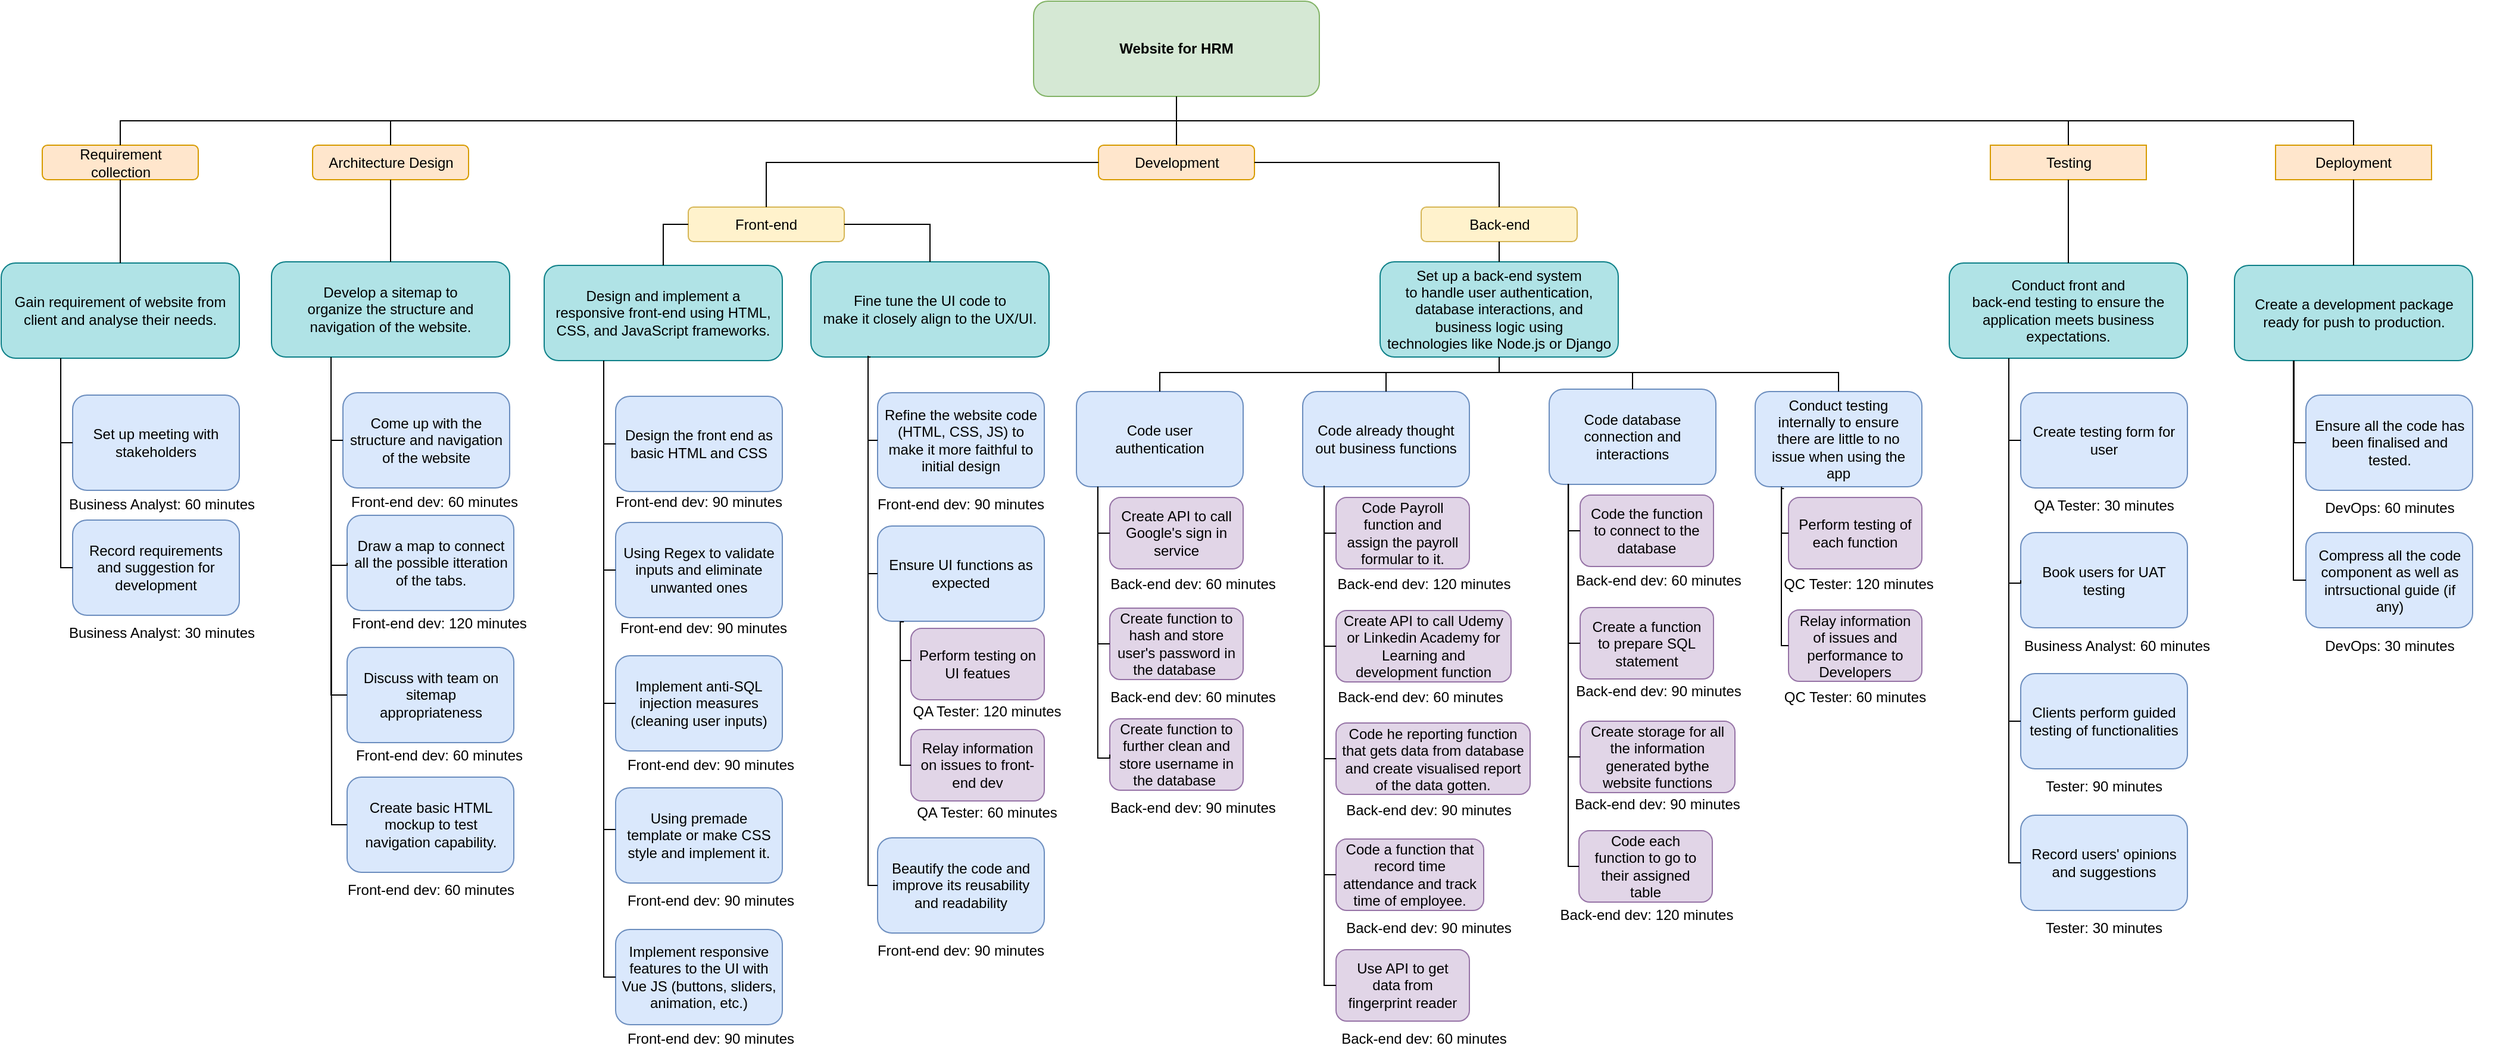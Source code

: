 <mxfile version="23.1.5" type="device">
  <diagram name="Page-1" id="knRfgs-JKLc_IuuAq2xP">
    <mxGraphModel dx="2534" dy="1058" grid="0" gridSize="10" guides="1" tooltips="1" connect="1" arrows="1" fold="1" page="0" pageScale="1" pageWidth="850" pageHeight="1100" math="0" shadow="0">
      <root>
        <mxCell id="0" />
        <mxCell id="1" parent="0" />
        <mxCell id="RmJ5_ofuvu7ZLegVzyln-29" value="&lt;font&gt;Website for HRM&lt;/font&gt;" style="rounded=1;whiteSpace=wrap;html=1;fontStyle=1;strokeColor=#82b366;fillColor=#d5e8d4;spacingLeft=4;spacingRight=4;" parent="1" vertex="1">
          <mxGeometry x="-539" y="-123" width="240" height="80" as="geometry" />
        </mxCell>
        <mxCell id="RmJ5_ofuvu7ZLegVzyln-30" value="Develop a sitemap to&lt;br&gt;organize the structure and navigation of the website." style="rounded=1;whiteSpace=wrap;html=1;fillColor=#b0e3e6;strokeColor=#0e8088;spacingLeft=4;spacingRight=4;" parent="1" vertex="1">
          <mxGeometry x="-1179" y="96" width="200" height="80" as="geometry" />
        </mxCell>
        <mxCell id="RmJ5_ofuvu7ZLegVzyln-31" value="Design and implement a&lt;br&gt;responsive front-end using HTML, CSS, and JavaScript frameworks." style="rounded=1;whiteSpace=wrap;html=1;fillColor=#b0e3e6;strokeColor=#0e8088;spacingLeft=4;spacingRight=4;" parent="1" vertex="1">
          <mxGeometry x="-950" y="99" width="200" height="80" as="geometry" />
        </mxCell>
        <mxCell id="RmJ5_ofuvu7ZLegVzyln-32" value="Fine tune the UI code to&lt;br&gt;make it closely align to the UX/UI." style="rounded=1;whiteSpace=wrap;html=1;fillColor=#b0e3e6;strokeColor=#0e8088;spacingLeft=4;spacingRight=4;" parent="1" vertex="1">
          <mxGeometry x="-726" y="96" width="200" height="80" as="geometry" />
        </mxCell>
        <mxCell id="RmJ5_ofuvu7ZLegVzyln-33" value="Set up a back-end system&lt;br&gt;to handle user authentication, database interactions, and business logic using&lt;br&gt;technologies like Node.js or Django" style="rounded=1;whiteSpace=wrap;html=1;fillColor=#b0e3e6;strokeColor=#0e8088;spacingLeft=4;spacingRight=4;" parent="1" vertex="1">
          <mxGeometry x="-248" y="96" width="200" height="80" as="geometry" />
        </mxCell>
        <mxCell id="RmJ5_ofuvu7ZLegVzyln-34" value="Conduct front and&lt;br&gt;back-end testing to ensure the application meets business expectations." style="rounded=1;whiteSpace=wrap;html=1;fillColor=#b0e3e6;strokeColor=#0e8088;spacingLeft=4;spacingRight=4;" parent="1" vertex="1">
          <mxGeometry x="230" y="97" width="200" height="80" as="geometry" />
        </mxCell>
        <mxCell id="lgKfQedNcazHxWXgPRO3-11" value="Code user authentication" style="rounded=1;whiteSpace=wrap;html=1;fillColor=#dae8fc;strokeColor=#6c8ebf;spacingLeft=4;spacingRight=4;" parent="1" vertex="1">
          <mxGeometry x="-503" y="205" width="140" height="80" as="geometry" />
        </mxCell>
        <mxCell id="lgKfQedNcazHxWXgPRO3-14" value="Code database connection and interactions" style="rounded=1;whiteSpace=wrap;html=1;fillColor=#dae8fc;strokeColor=#6c8ebf;spacingLeft=4;spacingRight=4;" parent="1" vertex="1">
          <mxGeometry x="-106" y="203" width="140" height="80" as="geometry" />
        </mxCell>
        <mxCell id="lgKfQedNcazHxWXgPRO3-15" value="Code already thought out business functions" style="rounded=1;whiteSpace=wrap;html=1;fillColor=#dae8fc;strokeColor=#6c8ebf;spacingLeft=4;spacingRight=4;" parent="1" vertex="1">
          <mxGeometry x="-313" y="205" width="140" height="80" as="geometry" />
        </mxCell>
        <mxCell id="lgKfQedNcazHxWXgPRO3-16" value="Create testing form for user" style="rounded=1;whiteSpace=wrap;html=1;fillColor=#dae8fc;strokeColor=#6c8ebf;spacingLeft=4;spacingRight=4;" parent="1" vertex="1">
          <mxGeometry x="290" y="206" width="140" height="80" as="geometry" />
        </mxCell>
        <mxCell id="lgKfQedNcazHxWXgPRO3-17" value="Clients perform guided testing of functionalities" style="rounded=1;whiteSpace=wrap;html=1;fillColor=#dae8fc;strokeColor=#6c8ebf;spacingLeft=4;spacingRight=4;" parent="1" vertex="1">
          <mxGeometry x="290" y="442" width="140" height="80" as="geometry" />
        </mxCell>
        <mxCell id="lgKfQedNcazHxWXgPRO3-18" value="Record users&#39; opinions and suggestions" style="rounded=1;whiteSpace=wrap;html=1;fillColor=#dae8fc;strokeColor=#6c8ebf;spacingLeft=4;spacingRight=4;" parent="1" vertex="1">
          <mxGeometry x="290" y="561" width="140" height="80" as="geometry" />
        </mxCell>
        <mxCell id="lgKfQedNcazHxWXgPRO3-19" value="Come up with the structure and navigation of the website" style="rounded=1;whiteSpace=wrap;html=1;fillColor=#dae8fc;strokeColor=#6c8ebf;spacingLeft=4;spacingRight=4;" parent="1" vertex="1">
          <mxGeometry x="-1119" y="206" width="140" height="80" as="geometry" />
        </mxCell>
        <mxCell id="lgKfQedNcazHxWXgPRO3-20" value="Discuss with team on sitemap appropriateness" style="rounded=1;whiteSpace=wrap;html=1;fillColor=#dae8fc;strokeColor=#6c8ebf;spacingLeft=4;spacingRight=4;" parent="1" vertex="1">
          <mxGeometry x="-1115.5" y="420" width="140" height="80" as="geometry" />
        </mxCell>
        <mxCell id="lgKfQedNcazHxWXgPRO3-21" value="Design the front end as basic HTML and CSS" style="rounded=1;whiteSpace=wrap;html=1;fillColor=#dae8fc;strokeColor=#6c8ebf;spacingLeft=4;spacingRight=4;" parent="1" vertex="1">
          <mxGeometry x="-890" y="209" width="140" height="80" as="geometry" />
        </mxCell>
        <mxCell id="l6ROS6ByO7TGBetNq-qQ-3" value="Book users for UAT testing" style="rounded=1;whiteSpace=wrap;html=1;fillColor=#dae8fc;strokeColor=#6c8ebf;spacingLeft=4;spacingRight=4;" parent="1" vertex="1">
          <mxGeometry x="290" y="323.5" width="140" height="80" as="geometry" />
        </mxCell>
        <mxCell id="l6ROS6ByO7TGBetNq-qQ-12" value="Create function to further clean and store username in the database&amp;nbsp;" style="rounded=1;whiteSpace=wrap;html=1;fillColor=#e1d5e7;strokeColor=#9673a6;spacingLeft=4;spacingRight=4;" parent="1" vertex="1">
          <mxGeometry x="-475" y="480" width="112" height="60" as="geometry" />
        </mxCell>
        <mxCell id="l6ROS6ByO7TGBetNq-qQ-13" value="Create function to hash and store user&#39;s password in the database&amp;nbsp;" style="rounded=1;whiteSpace=wrap;html=1;fillColor=#e1d5e7;strokeColor=#9673a6;spacingLeft=4;spacingRight=4;" parent="1" vertex="1">
          <mxGeometry x="-475" y="387" width="112" height="60" as="geometry" />
        </mxCell>
        <mxCell id="l6ROS6ByO7TGBetNq-qQ-14" value="Create API to call Google&#39;s sign in service" style="rounded=1;whiteSpace=wrap;html=1;fillColor=#e1d5e7;strokeColor=#9673a6;spacingLeft=4;spacingRight=4;" parent="1" vertex="1">
          <mxGeometry x="-475" y="294" width="112" height="60" as="geometry" />
        </mxCell>
        <mxCell id="PNQ7-ciJgRTy_yvc23Pg-3" value="Draw a map to connect all the possible itteration of the tabs." style="rounded=1;whiteSpace=wrap;html=1;fillColor=#dae8fc;strokeColor=#6c8ebf;spacingLeft=4;spacingRight=4;" parent="1" vertex="1">
          <mxGeometry x="-1115.5" y="309" width="140" height="80" as="geometry" />
        </mxCell>
        <mxCell id="PNQ7-ciJgRTy_yvc23Pg-6" value="Create basic HTML mockup to test navigation capability." style="rounded=1;whiteSpace=wrap;html=1;fillColor=#dae8fc;strokeColor=#6c8ebf;spacingLeft=4;spacingRight=4;" parent="1" vertex="1">
          <mxGeometry x="-1115.5" y="529" width="140" height="80" as="geometry" />
        </mxCell>
        <mxCell id="PNQ7-ciJgRTy_yvc23Pg-7" value="Using Regex to validate inputs and eliminate unwanted ones" style="rounded=1;whiteSpace=wrap;html=1;fillColor=#dae8fc;strokeColor=#6c8ebf;spacingLeft=4;spacingRight=4;" parent="1" vertex="1">
          <mxGeometry x="-890" y="315" width="140" height="80" as="geometry" />
        </mxCell>
        <mxCell id="PNQ7-ciJgRTy_yvc23Pg-8" value="Implement anti-SQL injection measures (cleaning user inputs)" style="rounded=1;whiteSpace=wrap;html=1;fillColor=#dae8fc;strokeColor=#6c8ebf;spacingLeft=4;spacingRight=4;" parent="1" vertex="1">
          <mxGeometry x="-890" y="427" width="140" height="80" as="geometry" />
        </mxCell>
        <mxCell id="PNQ7-ciJgRTy_yvc23Pg-9" value="Using premade template or make CSS style and implement it." style="rounded=1;whiteSpace=wrap;html=1;fillColor=#dae8fc;strokeColor=#6c8ebf;spacingLeft=4;spacingRight=4;" parent="1" vertex="1">
          <mxGeometry x="-890" y="538" width="140" height="80" as="geometry" />
        </mxCell>
        <mxCell id="PNQ7-ciJgRTy_yvc23Pg-10" value="Implement responsive features to the UI with Vue JS (buttons, sliders, animation, etc.)" style="rounded=1;whiteSpace=wrap;html=1;fillColor=#dae8fc;strokeColor=#6c8ebf;spacingLeft=4;spacingRight=4;" parent="1" vertex="1">
          <mxGeometry x="-890" y="657" width="140" height="80" as="geometry" />
        </mxCell>
        <mxCell id="PNQ7-ciJgRTy_yvc23Pg-12" value="Ensure UI functions as expected" style="rounded=1;whiteSpace=wrap;html=1;fillColor=#dae8fc;strokeColor=#6c8ebf;spacingLeft=4;spacingRight=4;" parent="1" vertex="1">
          <mxGeometry x="-670" y="318" width="140" height="80" as="geometry" />
        </mxCell>
        <mxCell id="PNQ7-ciJgRTy_yvc23Pg-18" value="Refine the website code (HTML, CSS, JS) to make it more faithful to initial design" style="rounded=1;whiteSpace=wrap;html=1;fillColor=#dae8fc;strokeColor=#6c8ebf;spacingLeft=4;spacingRight=4;" parent="1" vertex="1">
          <mxGeometry x="-670" y="206" width="140" height="80" as="geometry" />
        </mxCell>
        <mxCell id="PNQ7-ciJgRTy_yvc23Pg-21" value="Beautify the code and improve its reusability and readability" style="rounded=1;whiteSpace=wrap;html=1;fillColor=#dae8fc;strokeColor=#6c8ebf;spacingLeft=4;spacingRight=4;" parent="1" vertex="1">
          <mxGeometry x="-670" y="580" width="140" height="80" as="geometry" />
        </mxCell>
        <mxCell id="PNQ7-ciJgRTy_yvc23Pg-24" value="Code Payroll function and assign the payroll formular to it." style="rounded=1;whiteSpace=wrap;html=1;fillColor=#e1d5e7;strokeColor=#9673a6;spacingLeft=4;spacingRight=4;" parent="1" vertex="1">
          <mxGeometry x="-285" y="294" width="112" height="60" as="geometry" />
        </mxCell>
        <mxCell id="PNQ7-ciJgRTy_yvc23Pg-25" value="Create API to call Udemy or Linkedin Academy for Learning and development function" style="rounded=1;whiteSpace=wrap;html=1;fillColor=#e1d5e7;strokeColor=#9673a6;spacingLeft=4;spacingRight=4;" parent="1" vertex="1">
          <mxGeometry x="-285" y="389" width="147" height="60" as="geometry" />
        </mxCell>
        <mxCell id="PNQ7-ciJgRTy_yvc23Pg-26" value="Code he reporting function that gets data from database and create visualised report of the data gotten." style="rounded=1;whiteSpace=wrap;html=1;fillColor=#e1d5e7;strokeColor=#9673a6;spacingLeft=4;spacingRight=4;" parent="1" vertex="1">
          <mxGeometry x="-285" y="483.5" width="163" height="60" as="geometry" />
        </mxCell>
        <mxCell id="PNQ7-ciJgRTy_yvc23Pg-27" value="Create storage for all the information generated bythe website functions" style="rounded=1;whiteSpace=wrap;html=1;fillColor=#e1d5e7;strokeColor=#9673a6;spacingLeft=4;spacingRight=4;" parent="1" vertex="1">
          <mxGeometry x="-80" y="482" width="130" height="60" as="geometry" />
        </mxCell>
        <mxCell id="PNQ7-ciJgRTy_yvc23Pg-28" value="Code the function to connect to the database" style="rounded=1;whiteSpace=wrap;html=1;fillColor=#e1d5e7;strokeColor=#9673a6;spacingLeft=4;spacingRight=4;" parent="1" vertex="1">
          <mxGeometry x="-80" y="292" width="112" height="60" as="geometry" />
        </mxCell>
        <mxCell id="PNQ7-ciJgRTy_yvc23Pg-29" value="Create a function to prepare SQL statement" style="rounded=1;whiteSpace=wrap;html=1;fillColor=#e1d5e7;strokeColor=#9673a6;spacingLeft=4;spacingRight=4;" parent="1" vertex="1">
          <mxGeometry x="-80" y="386.5" width="112" height="60" as="geometry" />
        </mxCell>
        <mxCell id="PNQ7-ciJgRTy_yvc23Pg-30" value="Conduct testing internally to ensure there are little to no issue when using the app" style="rounded=1;whiteSpace=wrap;html=1;fillColor=#dae8fc;strokeColor=#6c8ebf;spacingLeft=4;spacingRight=4;" parent="1" vertex="1">
          <mxGeometry x="67" y="205" width="140" height="80" as="geometry" />
        </mxCell>
        <mxCell id="PNQ7-ciJgRTy_yvc23Pg-31" value="Code a function that record time attendance and track time of employee." style="rounded=1;whiteSpace=wrap;html=1;fillColor=#e1d5e7;strokeColor=#9673a6;spacingLeft=4;spacingRight=4;" parent="1" vertex="1">
          <mxGeometry x="-285" y="581" width="124" height="60" as="geometry" />
        </mxCell>
        <mxCell id="PNQ7-ciJgRTy_yvc23Pg-32" value="Use API to get data from fingerprint reader" style="rounded=1;whiteSpace=wrap;html=1;fillColor=#e1d5e7;strokeColor=#9673a6;spacingLeft=4;spacingRight=4;" parent="1" vertex="1">
          <mxGeometry x="-285" y="674" width="112" height="60" as="geometry" />
        </mxCell>
        <mxCell id="PNQ7-ciJgRTy_yvc23Pg-34" value="Code each function to go to their assigned table" style="rounded=1;whiteSpace=wrap;html=1;fillColor=#e1d5e7;strokeColor=#9673a6;spacingLeft=4;spacingRight=4;" parent="1" vertex="1">
          <mxGeometry x="-81" y="574" width="112" height="60" as="geometry" />
        </mxCell>
        <mxCell id="PNQ7-ciJgRTy_yvc23Pg-35" value="" style="endArrow=none;html=1;rounded=0;entryX=0.25;entryY=1;entryDx=0;entryDy=0;exitX=0;exitY=0.5;exitDx=0;exitDy=0;edgeStyle=orthogonalEdgeStyle;spacingLeft=4;spacingRight=4;" parent="1" source="lgKfQedNcazHxWXgPRO3-18" edge="1">
          <mxGeometry width="50" height="50" relative="1" as="geometry">
            <mxPoint x="194" y="375" as="sourcePoint" />
            <mxPoint x="280" y="192" as="targetPoint" />
          </mxGeometry>
        </mxCell>
        <mxCell id="PNQ7-ciJgRTy_yvc23Pg-40" value="" style="endArrow=none;html=1;rounded=0;entryX=0.25;entryY=1;entryDx=0;entryDy=0;edgeStyle=orthogonalEdgeStyle;spacingLeft=4;spacingRight=4;exitX=0;exitY=0.5;exitDx=0;exitDy=0;" parent="1" source="lgKfQedNcazHxWXgPRO3-17" edge="1">
          <mxGeometry width="50" height="50" relative="1" as="geometry">
            <mxPoint x="203" y="476" as="sourcePoint" />
            <mxPoint x="280" y="192" as="targetPoint" />
            <Array as="points">
              <mxPoint x="280" y="482" />
            </Array>
          </mxGeometry>
        </mxCell>
        <mxCell id="PNQ7-ciJgRTy_yvc23Pg-41" value="" style="endArrow=none;html=1;rounded=0;entryX=0.25;entryY=1;entryDx=0;entryDy=0;edgeStyle=orthogonalEdgeStyle;exitX=0;exitY=0.5;exitDx=0;exitDy=0;spacingLeft=4;spacingRight=4;" parent="1" source="l6ROS6ByO7TGBetNq-qQ-3" edge="1">
          <mxGeometry width="50" height="50" relative="1" as="geometry">
            <mxPoint x="116" y="485.92" as="sourcePoint" />
            <mxPoint x="280" y="192" as="targetPoint" />
            <Array as="points">
              <mxPoint x="290" y="366" />
              <mxPoint x="280" y="366" />
            </Array>
          </mxGeometry>
        </mxCell>
        <mxCell id="PNQ7-ciJgRTy_yvc23Pg-42" value="" style="endArrow=none;html=1;rounded=0;entryX=0.25;entryY=1;entryDx=0;entryDy=0;edgeStyle=orthogonalEdgeStyle;exitX=0;exitY=0.5;exitDx=0;exitDy=0;spacingLeft=4;spacingRight=4;" parent="1" source="lgKfQedNcazHxWXgPRO3-16" target="RmJ5_ofuvu7ZLegVzyln-34" edge="1">
          <mxGeometry width="50" height="50" relative="1" as="geometry">
            <mxPoint x="300" y="356" as="sourcePoint" />
            <mxPoint x="280" y="192" as="targetPoint" />
            <Array as="points">
              <mxPoint x="280" y="246" />
            </Array>
          </mxGeometry>
        </mxCell>
        <mxCell id="PNQ7-ciJgRTy_yvc23Pg-45" value="" style="endArrow=none;html=1;rounded=0;exitX=0;exitY=0.5;exitDx=0;exitDy=0;edgeStyle=orthogonalEdgeStyle;spacingLeft=4;spacingRight=4;" parent="1" source="PNQ7-ciJgRTy_yvc23Pg-18" edge="1">
          <mxGeometry width="50" height="50" relative="1" as="geometry">
            <mxPoint x="-762.5" y="322" as="sourcePoint" />
            <mxPoint x="-678" y="175" as="targetPoint" />
            <Array as="points">
              <mxPoint x="-678" y="246" />
            </Array>
          </mxGeometry>
        </mxCell>
        <mxCell id="PNQ7-ciJgRTy_yvc23Pg-46" value="" style="endArrow=none;html=1;rounded=0;exitX=0;exitY=0.5;exitDx=0;exitDy=0;edgeStyle=orthogonalEdgeStyle;spacingLeft=4;spacingRight=4;" parent="1" source="PNQ7-ciJgRTy_yvc23Pg-12" edge="1">
          <mxGeometry width="50" height="50" relative="1" as="geometry">
            <mxPoint x="-658.5" y="265" as="sourcePoint" />
            <mxPoint x="-678" y="176" as="targetPoint" />
            <Array as="points">
              <mxPoint x="-678" y="358" />
            </Array>
          </mxGeometry>
        </mxCell>
        <mxCell id="PNQ7-ciJgRTy_yvc23Pg-47" value="" style="endArrow=none;html=1;rounded=0;entryX=0.25;entryY=1;entryDx=0;entryDy=0;exitX=0;exitY=0.5;exitDx=0;exitDy=0;edgeStyle=orthogonalEdgeStyle;spacingLeft=4;spacingRight=4;" parent="1" source="PNQ7-ciJgRTy_yvc23Pg-21" target="RmJ5_ofuvu7ZLegVzyln-32" edge="1">
          <mxGeometry width="50" height="50" relative="1" as="geometry">
            <mxPoint x="-658.5" y="358" as="sourcePoint" />
            <mxPoint x="-676" y="191" as="targetPoint" />
            <Array as="points">
              <mxPoint x="-678" y="620" />
              <mxPoint x="-678" y="176" />
            </Array>
          </mxGeometry>
        </mxCell>
        <mxCell id="PNQ7-ciJgRTy_yvc23Pg-50" value="" style="endArrow=none;html=1;rounded=0;entryX=0.25;entryY=1;entryDx=0;entryDy=0;exitX=0;exitY=0.5;exitDx=0;exitDy=0;edgeStyle=orthogonalEdgeStyle;spacingLeft=4;spacingRight=4;" parent="1" source="PNQ7-ciJgRTy_yvc23Pg-6" edge="1">
          <mxGeometry width="50" height="50" relative="1" as="geometry">
            <mxPoint x="-1190" y="323" as="sourcePoint" />
            <mxPoint x="-1129" y="191" as="targetPoint" />
          </mxGeometry>
        </mxCell>
        <mxCell id="PNQ7-ciJgRTy_yvc23Pg-51" value="" style="endArrow=none;html=1;rounded=0;entryX=0.25;entryY=1;entryDx=0;entryDy=0;edgeStyle=orthogonalEdgeStyle;spacingLeft=4;spacingRight=4;" parent="1" source="lgKfQedNcazHxWXgPRO3-20" edge="1">
          <mxGeometry width="50" height="50" relative="1" as="geometry">
            <mxPoint x="-1186" y="806" as="sourcePoint" />
            <mxPoint x="-1129" y="191" as="targetPoint" />
            <Array as="points">
              <mxPoint x="-1129" y="460" />
            </Array>
          </mxGeometry>
        </mxCell>
        <mxCell id="PNQ7-ciJgRTy_yvc23Pg-52" value="" style="endArrow=none;html=1;rounded=0;entryX=0.25;entryY=1;entryDx=0;entryDy=0;edgeStyle=orthogonalEdgeStyle;exitX=0;exitY=0.5;exitDx=0;exitDy=0;spacingLeft=4;spacingRight=4;" parent="1" source="PNQ7-ciJgRTy_yvc23Pg-3" edge="1">
          <mxGeometry width="50" height="50" relative="1" as="geometry">
            <mxPoint x="-1272" y="553" as="sourcePoint" />
            <mxPoint x="-1129" y="191" as="targetPoint" />
            <Array as="points">
              <mxPoint x="-1115" y="351" />
              <mxPoint x="-1129" y="351" />
            </Array>
          </mxGeometry>
        </mxCell>
        <mxCell id="PNQ7-ciJgRTy_yvc23Pg-54" value="" style="endArrow=none;html=1;rounded=0;entryX=0.25;entryY=1;entryDx=0;entryDy=0;edgeStyle=orthogonalEdgeStyle;spacingLeft=4;spacingRight=4;" parent="1" source="lgKfQedNcazHxWXgPRO3-19" target="RmJ5_ofuvu7ZLegVzyln-30" edge="1">
          <mxGeometry width="50" height="50" relative="1" as="geometry">
            <mxPoint x="-1109" y="354" as="sourcePoint" />
            <mxPoint x="-1129" y="191" as="targetPoint" />
            <Array as="points">
              <mxPoint x="-1129" y="246" />
            </Array>
          </mxGeometry>
        </mxCell>
        <mxCell id="PNQ7-ciJgRTy_yvc23Pg-57" value="" style="endArrow=none;html=1;rounded=0;edgeStyle=orthogonalEdgeStyle;entryX=0.25;entryY=1;entryDx=0;entryDy=0;exitX=0;exitY=0.5;exitDx=0;exitDy=0;spacingLeft=4;spacingRight=4;" parent="1" source="PNQ7-ciJgRTy_yvc23Pg-10" edge="1">
          <mxGeometry width="50" height="50" relative="1" as="geometry">
            <mxPoint x="-962" y="845" as="sourcePoint" />
            <mxPoint x="-900" y="191" as="targetPoint" />
          </mxGeometry>
        </mxCell>
        <mxCell id="PNQ7-ciJgRTy_yvc23Pg-58" value="" style="endArrow=none;html=1;rounded=0;edgeStyle=orthogonalEdgeStyle;entryX=0.25;entryY=1;entryDx=0;entryDy=0;spacingLeft=4;spacingRight=4;" parent="1" source="PNQ7-ciJgRTy_yvc23Pg-9" edge="1">
          <mxGeometry width="50" height="50" relative="1" as="geometry">
            <mxPoint x="-1058" y="743.5" as="sourcePoint" />
            <mxPoint x="-900" y="191" as="targetPoint" />
            <Array as="points">
              <mxPoint x="-900" y="573" />
            </Array>
          </mxGeometry>
        </mxCell>
        <mxCell id="PNQ7-ciJgRTy_yvc23Pg-59" value="" style="endArrow=none;html=1;rounded=0;edgeStyle=orthogonalEdgeStyle;entryX=0.25;entryY=1;entryDx=0;entryDy=0;exitX=0;exitY=0.5;exitDx=0;exitDy=0;spacingLeft=4;spacingRight=4;" parent="1" source="PNQ7-ciJgRTy_yvc23Pg-8" edge="1">
          <mxGeometry width="50" height="50" relative="1" as="geometry">
            <mxPoint x="-1010" y="599" as="sourcePoint" />
            <mxPoint x="-900" y="191" as="targetPoint" />
            <Array as="points">
              <mxPoint x="-900" y="467" />
            </Array>
          </mxGeometry>
        </mxCell>
        <mxCell id="PNQ7-ciJgRTy_yvc23Pg-60" value="" style="endArrow=none;html=1;rounded=0;edgeStyle=orthogonalEdgeStyle;entryX=0.25;entryY=1;entryDx=0;entryDy=0;exitX=0;exitY=0.5;exitDx=0;exitDy=0;spacingLeft=4;spacingRight=4;" parent="1" source="PNQ7-ciJgRTy_yvc23Pg-7" edge="1">
          <mxGeometry width="50" height="50" relative="1" as="geometry">
            <mxPoint x="-1007" y="486" as="sourcePoint" />
            <mxPoint x="-900" y="191" as="targetPoint" />
            <Array as="points">
              <mxPoint x="-900" y="355" />
            </Array>
          </mxGeometry>
        </mxCell>
        <mxCell id="PNQ7-ciJgRTy_yvc23Pg-61" value="" style="endArrow=none;html=1;rounded=0;edgeStyle=orthogonalEdgeStyle;entryX=0.25;entryY=1;entryDx=0;entryDy=0;exitX=0;exitY=0.5;exitDx=0;exitDy=0;spacingLeft=4;spacingRight=4;" parent="1" source="lgKfQedNcazHxWXgPRO3-21" edge="1" target="RmJ5_ofuvu7ZLegVzyln-31">
          <mxGeometry width="50" height="50" relative="1" as="geometry">
            <mxPoint x="-992" y="369" as="sourcePoint" />
            <mxPoint x="-900" y="191" as="targetPoint" />
            <Array as="points">
              <mxPoint x="-900" y="249" />
            </Array>
          </mxGeometry>
        </mxCell>
        <mxCell id="PNQ7-ciJgRTy_yvc23Pg-64" value="" style="endArrow=none;html=1;rounded=0;entryX=0;entryY=0.5;entryDx=0;entryDy=0;exitX=0.128;exitY=0.998;exitDx=0;exitDy=0;edgeStyle=orthogonalEdgeStyle;exitPerimeter=0;spacingLeft=4;spacingRight=4;" parent="1" source="lgKfQedNcazHxWXgPRO3-11" target="l6ROS6ByO7TGBetNq-qQ-12" edge="1">
          <mxGeometry width="50" height="50" relative="1" as="geometry">
            <mxPoint x="-402" y="643" as="sourcePoint" />
            <mxPoint x="-352" y="593" as="targetPoint" />
            <Array as="points">
              <mxPoint x="-485" y="513" />
              <mxPoint x="-475" y="513" />
            </Array>
          </mxGeometry>
        </mxCell>
        <mxCell id="PNQ7-ciJgRTy_yvc23Pg-65" value="" style="endArrow=none;html=1;rounded=0;entryX=0;entryY=0.5;entryDx=0;entryDy=0;edgeStyle=orthogonalEdgeStyle;spacingLeft=4;spacingRight=4;" parent="1" target="l6ROS6ByO7TGBetNq-qQ-13" edge="1">
          <mxGeometry width="50" height="50" relative="1" as="geometry">
            <mxPoint x="-485" y="285" as="sourcePoint" />
            <mxPoint x="-465" y="494" as="targetPoint" />
            <Array as="points">
              <mxPoint x="-485" y="285" />
              <mxPoint x="-485" y="404" />
            </Array>
          </mxGeometry>
        </mxCell>
        <mxCell id="PNQ7-ciJgRTy_yvc23Pg-66" value="" style="endArrow=none;html=1;rounded=0;edgeStyle=orthogonalEdgeStyle;spacingLeft=4;spacingRight=4;" parent="1" source="lgKfQedNcazHxWXgPRO3-11" target="l6ROS6ByO7TGBetNq-qQ-14" edge="1">
          <mxGeometry width="50" height="50" relative="1" as="geometry">
            <mxPoint x="-458" y="295" as="sourcePoint" />
            <mxPoint x="-471" y="325" as="targetPoint" />
            <Array as="points">
              <mxPoint x="-485" y="324" />
            </Array>
          </mxGeometry>
        </mxCell>
        <mxCell id="PNQ7-ciJgRTy_yvc23Pg-67" value="" style="endArrow=none;html=1;rounded=0;exitX=0;exitY=0.5;exitDx=0;exitDy=0;edgeStyle=orthogonalEdgeStyle;spacingLeft=4;spacingRight=4;" parent="1" source="PNQ7-ciJgRTy_yvc23Pg-24" edge="1">
          <mxGeometry width="50" height="50" relative="1" as="geometry">
            <mxPoint x="-348" y="351" as="sourcePoint" />
            <mxPoint x="-295" y="285" as="targetPoint" />
          </mxGeometry>
        </mxCell>
        <mxCell id="PNQ7-ciJgRTy_yvc23Pg-68" value="" style="endArrow=none;html=1;rounded=0;exitX=0;exitY=0.5;exitDx=0;exitDy=0;entryX=0.128;entryY=0.999;entryDx=0;entryDy=0;edgeStyle=orthogonalEdgeStyle;entryPerimeter=0;spacingLeft=4;spacingRight=4;" parent="1" source="PNQ7-ciJgRTy_yvc23Pg-25" target="lgKfQedNcazHxWXgPRO3-15" edge="1">
          <mxGeometry width="50" height="50" relative="1" as="geometry">
            <mxPoint x="-275" y="334" as="sourcePoint" />
            <mxPoint x="-330" y="338" as="targetPoint" />
            <Array as="points">
              <mxPoint x="-295" y="419" />
            </Array>
          </mxGeometry>
        </mxCell>
        <mxCell id="PNQ7-ciJgRTy_yvc23Pg-69" value="" style="endArrow=none;html=1;rounded=0;exitX=0;exitY=0.5;exitDx=0;exitDy=0;entryX=0.129;entryY=0.996;entryDx=0;entryDy=0;edgeStyle=orthogonalEdgeStyle;entryPerimeter=0;spacingLeft=4;spacingRight=4;" parent="1" source="PNQ7-ciJgRTy_yvc23Pg-26" target="lgKfQedNcazHxWXgPRO3-15" edge="1">
          <mxGeometry width="50" height="50" relative="1" as="geometry">
            <mxPoint x="-275" y="412" as="sourcePoint" />
            <mxPoint x="-336" y="390" as="targetPoint" />
            <Array as="points">
              <mxPoint x="-295" y="514" />
            </Array>
          </mxGeometry>
        </mxCell>
        <mxCell id="PNQ7-ciJgRTy_yvc23Pg-70" value="" style="endArrow=none;html=1;rounded=0;exitX=0;exitY=0.5;exitDx=0;exitDy=0;edgeStyle=orthogonalEdgeStyle;spacingLeft=4;spacingRight=4;" parent="1" source="PNQ7-ciJgRTy_yvc23Pg-31" edge="1">
          <mxGeometry width="50" height="50" relative="1" as="geometry">
            <mxPoint x="-275" y="487" as="sourcePoint" />
            <mxPoint x="-295" y="285" as="targetPoint" />
            <Array as="points">
              <mxPoint x="-295" y="611" />
            </Array>
          </mxGeometry>
        </mxCell>
        <mxCell id="PNQ7-ciJgRTy_yvc23Pg-71" value="" style="endArrow=none;html=1;rounded=0;exitX=0;exitY=0.5;exitDx=0;exitDy=0;edgeStyle=orthogonalEdgeStyle;spacingLeft=4;spacingRight=4;" parent="1" source="PNQ7-ciJgRTy_yvc23Pg-32" edge="1">
          <mxGeometry width="50" height="50" relative="1" as="geometry">
            <mxPoint x="-275" y="562" as="sourcePoint" />
            <mxPoint x="-295" y="285" as="targetPoint" />
            <Array as="points">
              <mxPoint x="-295" y="704" />
            </Array>
          </mxGeometry>
        </mxCell>
        <mxCell id="PNQ7-ciJgRTy_yvc23Pg-72" value="" style="endArrow=none;html=1;rounded=0;exitX=0;exitY=0.5;exitDx=0;exitDy=0;entryX=0.114;entryY=0.999;entryDx=0;entryDy=0;edgeStyle=orthogonalEdgeStyle;entryPerimeter=0;spacingLeft=4;spacingRight=4;" parent="1" source="PNQ7-ciJgRTy_yvc23Pg-34" target="lgKfQedNcazHxWXgPRO3-14" edge="1">
          <mxGeometry width="50" height="50" relative="1" as="geometry">
            <mxPoint x="122" y="401" as="sourcePoint" />
            <mxPoint x="172" y="351" as="targetPoint" />
            <Array as="points">
              <mxPoint x="-90" y="604" />
            </Array>
          </mxGeometry>
        </mxCell>
        <mxCell id="PNQ7-ciJgRTy_yvc23Pg-74" value="" style="endArrow=none;html=1;rounded=0;entryX=0.115;entryY=0.997;entryDx=0;entryDy=0;edgeStyle=orthogonalEdgeStyle;exitX=0;exitY=0.5;exitDx=0;exitDy=0;entryPerimeter=0;spacingLeft=4;spacingRight=4;" parent="1" source="PNQ7-ciJgRTy_yvc23Pg-27" target="lgKfQedNcazHxWXgPRO3-14" edge="1">
          <mxGeometry width="50" height="50" relative="1" as="geometry">
            <mxPoint x="166" y="503" as="sourcePoint" />
            <mxPoint x="-61" y="293" as="targetPoint" />
            <Array as="points">
              <mxPoint x="-90" y="512" />
            </Array>
          </mxGeometry>
        </mxCell>
        <mxCell id="PNQ7-ciJgRTy_yvc23Pg-75" value="" style="endArrow=none;html=1;rounded=0;entryX=0.115;entryY=0.998;entryDx=0;entryDy=0;edgeStyle=orthogonalEdgeStyle;exitX=0;exitY=0.5;exitDx=0;exitDy=0;entryPerimeter=0;spacingLeft=4;spacingRight=4;" parent="1" source="PNQ7-ciJgRTy_yvc23Pg-29" target="lgKfQedNcazHxWXgPRO3-14" edge="1">
          <mxGeometry width="50" height="50" relative="1" as="geometry">
            <mxPoint x="-70" y="485" as="sourcePoint" />
            <mxPoint x="-61" y="293" as="targetPoint" />
            <Array as="points">
              <mxPoint x="-90" y="416" />
            </Array>
          </mxGeometry>
        </mxCell>
        <mxCell id="PNQ7-ciJgRTy_yvc23Pg-76" value="" style="endArrow=none;html=1;rounded=0;entryX=0.115;entryY=0.997;entryDx=0;entryDy=0;edgeStyle=orthogonalEdgeStyle;exitX=0;exitY=0.5;exitDx=0;exitDy=0;entryPerimeter=0;spacingLeft=4;spacingRight=4;" parent="1" source="PNQ7-ciJgRTy_yvc23Pg-28" target="lgKfQedNcazHxWXgPRO3-14" edge="1">
          <mxGeometry width="50" height="50" relative="1" as="geometry">
            <mxPoint x="-70" y="410" as="sourcePoint" />
            <mxPoint x="-61" y="293" as="targetPoint" />
            <Array as="points">
              <mxPoint x="-90" y="322" />
              <mxPoint x="-90" y="283" />
            </Array>
          </mxGeometry>
        </mxCell>
        <mxCell id="PNQ7-ciJgRTy_yvc23Pg-77" value="" style="endArrow=none;html=1;rounded=0;exitX=0.5;exitY=1;exitDx=0;exitDy=0;entryX=0.5;entryY=0;entryDx=0;entryDy=0;edgeStyle=orthogonalEdgeStyle;spacingLeft=4;spacingRight=4;" parent="1" source="RmJ5_ofuvu7ZLegVzyln-33" target="lgKfQedNcazHxWXgPRO3-11" edge="1">
          <mxGeometry width="50" height="50" relative="1" as="geometry">
            <mxPoint x="-204" y="98" as="sourcePoint" />
            <mxPoint x="-154" y="48" as="targetPoint" />
            <Array as="points">
              <mxPoint x="-148" y="189" />
              <mxPoint x="-433" y="189" />
            </Array>
          </mxGeometry>
        </mxCell>
        <mxCell id="PNQ7-ciJgRTy_yvc23Pg-78" value="" style="endArrow=none;html=1;rounded=0;exitX=0.5;exitY=1;exitDx=0;exitDy=0;entryX=0.5;entryY=0;entryDx=0;entryDy=0;edgeStyle=orthogonalEdgeStyle;spacingLeft=4;spacingRight=4;" parent="1" source="RmJ5_ofuvu7ZLegVzyln-33" target="lgKfQedNcazHxWXgPRO3-15" edge="1">
          <mxGeometry width="50" height="50" relative="1" as="geometry">
            <mxPoint x="-334" y="200" as="sourcePoint" />
            <mxPoint x="-364" y="215" as="targetPoint" />
            <Array as="points">
              <mxPoint x="-148" y="189" />
              <mxPoint x="-243" y="189" />
            </Array>
          </mxGeometry>
        </mxCell>
        <mxCell id="PNQ7-ciJgRTy_yvc23Pg-79" value="" style="endArrow=none;html=1;rounded=0;exitX=0.5;exitY=1;exitDx=0;exitDy=0;entryX=0.5;entryY=0;entryDx=0;entryDy=0;edgeStyle=orthogonalEdgeStyle;spacingLeft=4;spacingRight=4;" parent="1" source="RmJ5_ofuvu7ZLegVzyln-33" target="lgKfQedNcazHxWXgPRO3-14" edge="1">
          <mxGeometry width="50" height="50" relative="1" as="geometry">
            <mxPoint x="-393" y="200" as="sourcePoint" />
            <mxPoint x="-233" y="215" as="targetPoint" />
            <Array as="points">
              <mxPoint x="-148" y="189" />
              <mxPoint x="-36" y="189" />
            </Array>
          </mxGeometry>
        </mxCell>
        <mxCell id="PNQ7-ciJgRTy_yvc23Pg-80" value="" style="endArrow=none;html=1;rounded=0;exitX=0.5;exitY=1;exitDx=0;exitDy=0;entryX=0.5;entryY=0;entryDx=0;entryDy=0;edgeStyle=orthogonalEdgeStyle;spacingLeft=4;spacingRight=4;" parent="1" source="RmJ5_ofuvu7ZLegVzyln-33" target="PNQ7-ciJgRTy_yvc23Pg-30" edge="1">
          <mxGeometry width="50" height="50" relative="1" as="geometry">
            <mxPoint x="-342" y="113" as="sourcePoint" />
            <mxPoint x="25" y="140" as="targetPoint" />
            <Array as="points">
              <mxPoint x="-148" y="189" />
              <mxPoint x="137" y="189" />
            </Array>
          </mxGeometry>
        </mxCell>
        <mxCell id="PNQ7-ciJgRTy_yvc23Pg-81" value="Requirement collection" style="rounded=1;whiteSpace=wrap;html=1;fillColor=#ffe6cc;strokeColor=#d79b00;spacingLeft=4;spacingRight=4;" parent="1" vertex="1">
          <mxGeometry x="-1371.5" y="-2" width="131" height="29" as="geometry" />
        </mxCell>
        <mxCell id="PNQ7-ciJgRTy_yvc23Pg-83" value="Architecture Design" style="rounded=1;whiteSpace=wrap;html=1;fillColor=#ffe6cc;strokeColor=#d79b00;spacingLeft=4;spacingRight=4;" parent="1" vertex="1">
          <mxGeometry x="-1144.5" y="-2" width="131" height="29" as="geometry" />
        </mxCell>
        <mxCell id="PNQ7-ciJgRTy_yvc23Pg-84" value="Development" style="rounded=1;whiteSpace=wrap;html=1;fillColor=#ffe6cc;strokeColor=#d79b00;spacingLeft=4;spacingRight=4;" parent="1" vertex="1">
          <mxGeometry x="-484.5" y="-2" width="131" height="29" as="geometry" />
        </mxCell>
        <mxCell id="PNQ7-ciJgRTy_yvc23Pg-85" value="Front-end" style="rounded=1;whiteSpace=wrap;html=1;fillColor=#fff2cc;strokeColor=#d6b656;spacingLeft=4;spacingRight=4;" parent="1" vertex="1">
          <mxGeometry x="-829" y="50" width="131" height="29" as="geometry" />
        </mxCell>
        <mxCell id="PNQ7-ciJgRTy_yvc23Pg-86" value="Back-end" style="rounded=1;whiteSpace=wrap;html=1;fillColor=#fff2cc;strokeColor=#d6b656;spacingLeft=4;spacingRight=4;" parent="1" vertex="1">
          <mxGeometry x="-213.5" y="50" width="131" height="29" as="geometry" />
        </mxCell>
        <mxCell id="PNQ7-ciJgRTy_yvc23Pg-87" value="Testing" style="rounded=1;whiteSpace=wrap;html=1;fillColor=#ffe6cc;strokeColor=#d79b00;arcSize=0;spacingLeft=4;spacingRight=4;" parent="1" vertex="1">
          <mxGeometry x="264.5" y="-2" width="131" height="29" as="geometry" />
        </mxCell>
        <mxCell id="PNQ7-ciJgRTy_yvc23Pg-88" value="Deployment" style="rounded=1;whiteSpace=wrap;html=1;fillColor=#ffe6cc;strokeColor=#d79b00;arcSize=0;spacingLeft=4;spacingRight=4;" parent="1" vertex="1">
          <mxGeometry x="504" y="-2" width="131" height="29" as="geometry" />
        </mxCell>
        <mxCell id="PNQ7-ciJgRTy_yvc23Pg-89" value="Gain requirement of website from client and analyse their needs." style="rounded=1;whiteSpace=wrap;html=1;fillColor=#b0e3e6;strokeColor=#0e8088;spacingLeft=4;spacingRight=4;" parent="1" vertex="1">
          <mxGeometry x="-1406" y="97" width="200" height="80" as="geometry" />
        </mxCell>
        <mxCell id="PNQ7-ciJgRTy_yvc23Pg-91" value="Create a development package ready for push to production." style="rounded=1;whiteSpace=wrap;html=1;fillColor=#b0e3e6;strokeColor=#0e8088;spacingLeft=4;spacingRight=4;" parent="1" vertex="1">
          <mxGeometry x="469.5" y="99" width="200" height="80" as="geometry" />
        </mxCell>
        <mxCell id="PNQ7-ciJgRTy_yvc23Pg-92" value="Ensure all the code has been finalised and tested." style="rounded=1;whiteSpace=wrap;html=1;fillColor=#dae8fc;strokeColor=#6c8ebf;spacingLeft=4;spacingRight=4;" parent="1" vertex="1">
          <mxGeometry x="529.5" y="208" width="140" height="80" as="geometry" />
        </mxCell>
        <mxCell id="PNQ7-ciJgRTy_yvc23Pg-93" value="" style="endArrow=none;html=1;rounded=0;entryX=0.25;entryY=1;entryDx=0;entryDy=0;edgeStyle=orthogonalEdgeStyle;exitX=0;exitY=0.5;exitDx=0;exitDy=0;spacingLeft=4;spacingRight=4;" parent="1" source="PNQ7-ciJgRTy_yvc23Pg-92" edge="1">
          <mxGeometry width="50" height="50" relative="1" as="geometry">
            <mxPoint x="539.5" y="358" as="sourcePoint" />
            <mxPoint x="519.5" y="179" as="targetPoint" />
            <Array as="points">
              <mxPoint x="519.5" y="248" />
            </Array>
          </mxGeometry>
        </mxCell>
        <mxCell id="PNQ7-ciJgRTy_yvc23Pg-94" value="Compress all the code component as well as intrsuctional guide (if any)" style="rounded=1;whiteSpace=wrap;html=1;fillColor=#dae8fc;strokeColor=#6c8ebf;spacingLeft=4;spacingRight=4;" parent="1" vertex="1">
          <mxGeometry x="529.5" y="323.5" width="140" height="80" as="geometry" />
        </mxCell>
        <mxCell id="PNQ7-ciJgRTy_yvc23Pg-95" value="" style="endArrow=none;html=1;rounded=0;entryX=0.25;entryY=1;entryDx=0;entryDy=0;edgeStyle=orthogonalEdgeStyle;exitX=0;exitY=0.5;exitDx=0;exitDy=0;spacingLeft=4;spacingRight=4;" parent="1" source="PNQ7-ciJgRTy_yvc23Pg-94" target="PNQ7-ciJgRTy_yvc23Pg-91" edge="1">
          <mxGeometry width="50" height="50" relative="1" as="geometry">
            <mxPoint x="540" y="258" as="sourcePoint" />
            <mxPoint x="529.5" y="189" as="targetPoint" />
            <Array as="points">
              <mxPoint x="519" y="364" />
              <mxPoint x="519" y="179" />
            </Array>
          </mxGeometry>
        </mxCell>
        <mxCell id="PNQ7-ciJgRTy_yvc23Pg-96" value="DevOps: 60 minutes" style="text;html=1;align=center;verticalAlign=middle;whiteSpace=wrap;rounded=0;" parent="1" vertex="1">
          <mxGeometry x="507.5" y="288" width="184" height="30" as="geometry" />
        </mxCell>
        <mxCell id="PNQ7-ciJgRTy_yvc23Pg-97" value="DevOps: 30 minutes" style="text;html=1;align=center;verticalAlign=middle;whiteSpace=wrap;rounded=0;" parent="1" vertex="1">
          <mxGeometry x="507.5" y="404" width="184" height="30" as="geometry" />
        </mxCell>
        <mxCell id="PNQ7-ciJgRTy_yvc23Pg-98" value="QA Tester: 30 minutes" style="text;html=1;align=center;verticalAlign=middle;whiteSpace=wrap;rounded=0;" parent="1" vertex="1">
          <mxGeometry x="268" y="286" width="184" height="30" as="geometry" />
        </mxCell>
        <mxCell id="PNQ7-ciJgRTy_yvc23Pg-99" value="Business Analyst: 60 minutes" style="text;html=1;align=center;verticalAlign=middle;whiteSpace=wrap;rounded=0;" parent="1" vertex="1">
          <mxGeometry x="279" y="404" width="184" height="30" as="geometry" />
        </mxCell>
        <mxCell id="PNQ7-ciJgRTy_yvc23Pg-100" value="Tester: 90 minutes" style="text;html=1;align=center;verticalAlign=middle;whiteSpace=wrap;rounded=0;" parent="1" vertex="1">
          <mxGeometry x="268" y="522" width="184" height="30" as="geometry" />
        </mxCell>
        <mxCell id="PNQ7-ciJgRTy_yvc23Pg-101" value="Tester: 30 minutes" style="text;html=1;align=center;verticalAlign=middle;whiteSpace=wrap;rounded=0;" parent="1" vertex="1">
          <mxGeometry x="268" y="641" width="184" height="30" as="geometry" />
        </mxCell>
        <mxCell id="PNQ7-ciJgRTy_yvc23Pg-102" value="QC Tester: 120 minutes" style="text;html=1;align=center;verticalAlign=middle;whiteSpace=wrap;rounded=0;" parent="1" vertex="1">
          <mxGeometry x="62" y="352" width="184" height="30" as="geometry" />
        </mxCell>
        <mxCell id="PNQ7-ciJgRTy_yvc23Pg-103" value="Back-end dev: 60 minutes" style="text;html=1;align=center;verticalAlign=middle;whiteSpace=wrap;rounded=0;" parent="1" vertex="1">
          <mxGeometry x="-106" y="349" width="184" height="30" as="geometry" />
        </mxCell>
        <mxCell id="PNQ7-ciJgRTy_yvc23Pg-104" value="Back-end dev: 90 minutes" style="text;html=1;align=center;verticalAlign=middle;whiteSpace=wrap;rounded=0;" parent="1" vertex="1">
          <mxGeometry x="-106" y="442" width="184" height="30" as="geometry" />
        </mxCell>
        <mxCell id="PNQ7-ciJgRTy_yvc23Pg-105" value="Back-end dev: 90 minutes" style="text;html=1;align=center;verticalAlign=middle;whiteSpace=wrap;rounded=0;" parent="1" vertex="1">
          <mxGeometry x="-107" y="537" width="184" height="30" as="geometry" />
        </mxCell>
        <mxCell id="PNQ7-ciJgRTy_yvc23Pg-107" value="Back-end dev: 120 minutes" style="text;html=1;align=center;verticalAlign=middle;whiteSpace=wrap;rounded=0;" parent="1" vertex="1">
          <mxGeometry x="-116" y="630" width="184" height="30" as="geometry" />
        </mxCell>
        <mxCell id="PNQ7-ciJgRTy_yvc23Pg-109" value="Perform testing of each function" style="rounded=1;whiteSpace=wrap;html=1;fillColor=#e1d5e7;strokeColor=#9673a6;spacingLeft=4;spacingRight=4;" parent="1" vertex="1">
          <mxGeometry x="95" y="294" width="112" height="60" as="geometry" />
        </mxCell>
        <mxCell id="PNQ7-ciJgRTy_yvc23Pg-110" value="Relay information of issues and performance to Developers" style="rounded=1;whiteSpace=wrap;html=1;fillColor=#e1d5e7;strokeColor=#9673a6;spacingLeft=4;spacingRight=4;" parent="1" vertex="1">
          <mxGeometry x="95" y="388.5" width="112" height="60" as="geometry" />
        </mxCell>
        <mxCell id="PNQ7-ciJgRTy_yvc23Pg-111" value="QC Tester: 60 minutes" style="text;html=1;align=center;verticalAlign=middle;whiteSpace=wrap;rounded=0;" parent="1" vertex="1">
          <mxGeometry x="59" y="447" width="184" height="30" as="geometry" />
        </mxCell>
        <mxCell id="PNQ7-ciJgRTy_yvc23Pg-113" value="" style="endArrow=none;html=1;rounded=0;entryX=0.158;entryY=0.998;entryDx=0;entryDy=0;edgeStyle=orthogonalEdgeStyle;exitX=0;exitY=0.5;exitDx=0;exitDy=0;entryPerimeter=0;spacingLeft=4;spacingRight=4;" parent="1" source="PNQ7-ciJgRTy_yvc23Pg-109" target="PNQ7-ciJgRTy_yvc23Pg-30" edge="1">
          <mxGeometry width="50" height="50" relative="1" as="geometry">
            <mxPoint x="-70" y="332" as="sourcePoint" />
            <mxPoint x="-80" y="293" as="targetPoint" />
            <Array as="points">
              <mxPoint x="89" y="324" />
            </Array>
          </mxGeometry>
        </mxCell>
        <mxCell id="PNQ7-ciJgRTy_yvc23Pg-114" value="" style="endArrow=none;html=1;rounded=0;entryX=0.173;entryY=1.019;entryDx=0;entryDy=0;edgeStyle=orthogonalEdgeStyle;exitX=0;exitY=0.5;exitDx=0;exitDy=0;entryPerimeter=0;spacingLeft=4;spacingRight=4;" parent="1" source="PNQ7-ciJgRTy_yvc23Pg-110" target="PNQ7-ciJgRTy_yvc23Pg-30" edge="1">
          <mxGeometry width="50" height="50" relative="1" as="geometry">
            <mxPoint x="105" y="334" as="sourcePoint" />
            <mxPoint x="99" y="295" as="targetPoint" />
            <Array as="points">
              <mxPoint x="89" y="419" />
              <mxPoint x="89" y="287" />
            </Array>
          </mxGeometry>
        </mxCell>
        <mxCell id="PNQ7-ciJgRTy_yvc23Pg-115" value="Back-end dev: 120 minutes" style="text;html=1;align=center;verticalAlign=middle;whiteSpace=wrap;rounded=0;" parent="1" vertex="1">
          <mxGeometry x="-303.5" y="352" width="184" height="30" as="geometry" />
        </mxCell>
        <mxCell id="PNQ7-ciJgRTy_yvc23Pg-116" value="Back-end dev: 60 minutes" style="text;html=1;align=center;verticalAlign=middle;whiteSpace=wrap;rounded=0;" parent="1" vertex="1">
          <mxGeometry x="-306" y="447" width="184" height="30" as="geometry" />
        </mxCell>
        <mxCell id="PNQ7-ciJgRTy_yvc23Pg-117" value="Back-end dev: 90 minutes" style="text;html=1;align=center;verticalAlign=middle;whiteSpace=wrap;rounded=0;" parent="1" vertex="1">
          <mxGeometry x="-299" y="542" width="184" height="30" as="geometry" />
        </mxCell>
        <mxCell id="PNQ7-ciJgRTy_yvc23Pg-118" value="Back-end dev: 90 minutes" style="text;html=1;align=center;verticalAlign=middle;whiteSpace=wrap;rounded=0;" parent="1" vertex="1">
          <mxGeometry x="-299" y="641" width="184" height="30" as="geometry" />
        </mxCell>
        <mxCell id="PNQ7-ciJgRTy_yvc23Pg-119" value="Back-end dev: 60 minutes" style="text;html=1;align=center;verticalAlign=middle;whiteSpace=wrap;rounded=0;" parent="1" vertex="1">
          <mxGeometry x="-303.5" y="734" width="184" height="30" as="geometry" />
        </mxCell>
        <mxCell id="PNQ7-ciJgRTy_yvc23Pg-120" value="Back-end dev: 60 minutes" style="text;html=1;align=center;verticalAlign=middle;whiteSpace=wrap;rounded=0;" parent="1" vertex="1">
          <mxGeometry x="-497" y="352" width="184" height="30" as="geometry" />
        </mxCell>
        <mxCell id="PNQ7-ciJgRTy_yvc23Pg-121" value="Back-end dev: 60 minutes" style="text;html=1;align=center;verticalAlign=middle;whiteSpace=wrap;rounded=0;" parent="1" vertex="1">
          <mxGeometry x="-497" y="446.5" width="184" height="30" as="geometry" />
        </mxCell>
        <mxCell id="PNQ7-ciJgRTy_yvc23Pg-122" value="Back-end dev: 90 minutes" style="text;html=1;align=center;verticalAlign=middle;whiteSpace=wrap;rounded=0;" parent="1" vertex="1">
          <mxGeometry x="-497" y="540" width="184" height="30" as="geometry" />
        </mxCell>
        <mxCell id="PNQ7-ciJgRTy_yvc23Pg-123" value="Front-end dev: 90 minutes" style="text;html=1;align=center;verticalAlign=middle;whiteSpace=wrap;rounded=0;" parent="1" vertex="1">
          <mxGeometry x="-692" y="285" width="184" height="30" as="geometry" />
        </mxCell>
        <mxCell id="PNQ7-ciJgRTy_yvc23Pg-124" value="QA Tester: 120 minutes" style="text;html=1;align=center;verticalAlign=middle;whiteSpace=wrap;rounded=0;" parent="1" vertex="1">
          <mxGeometry x="-670" y="459" width="184" height="30" as="geometry" />
        </mxCell>
        <mxCell id="PNQ7-ciJgRTy_yvc23Pg-125" value="Front-end dev: 90 minutes" style="text;html=1;align=center;verticalAlign=middle;whiteSpace=wrap;rounded=0;" parent="1" vertex="1">
          <mxGeometry x="-692" y="660" width="184" height="30" as="geometry" />
        </mxCell>
        <mxCell id="PNQ7-ciJgRTy_yvc23Pg-128" value="Perform testing on UI featues" style="rounded=1;whiteSpace=wrap;html=1;fillColor=#e1d5e7;strokeColor=#9673a6;spacingLeft=4;spacingRight=4;" parent="1" vertex="1">
          <mxGeometry x="-642" y="404" width="112" height="60" as="geometry" />
        </mxCell>
        <mxCell id="PNQ7-ciJgRTy_yvc23Pg-129" value="" style="endArrow=none;html=1;rounded=0;edgeStyle=orthogonalEdgeStyle;spacingLeft=4;spacingRight=4;entryX=0.158;entryY=1.006;entryDx=0;entryDy=0;entryPerimeter=0;" parent="1" source="PNQ7-ciJgRTy_yvc23Pg-128" target="PNQ7-ciJgRTy_yvc23Pg-12" edge="1">
          <mxGeometry width="50" height="50" relative="1" as="geometry">
            <mxPoint x="-660" y="585" as="sourcePoint" />
            <mxPoint x="-678" y="175" as="targetPoint" />
            <Array as="points">
              <mxPoint x="-651" y="431" />
              <mxPoint x="-651" y="399" />
            </Array>
          </mxGeometry>
        </mxCell>
        <mxCell id="PNQ7-ciJgRTy_yvc23Pg-130" value="Relay information on issues to front-end dev" style="rounded=1;whiteSpace=wrap;html=1;fillColor=#e1d5e7;strokeColor=#9673a6;spacingLeft=4;spacingRight=4;" parent="1" vertex="1">
          <mxGeometry x="-642" y="489" width="112" height="60" as="geometry" />
        </mxCell>
        <mxCell id="PNQ7-ciJgRTy_yvc23Pg-133" value="" style="endArrow=none;html=1;rounded=0;edgeStyle=orthogonalEdgeStyle;spacingLeft=4;spacingRight=4;" parent="1" source="PNQ7-ciJgRTy_yvc23Pg-130" target="PNQ7-ciJgRTy_yvc23Pg-12" edge="1">
          <mxGeometry width="50" height="50" relative="1" as="geometry">
            <mxPoint x="-632" y="441" as="sourcePoint" />
            <mxPoint x="-638" y="408" as="targetPoint" />
            <Array as="points">
              <mxPoint x="-651" y="519" />
            </Array>
          </mxGeometry>
        </mxCell>
        <mxCell id="PNQ7-ciJgRTy_yvc23Pg-134" value="QA Tester: 60 minutes" style="text;html=1;align=center;verticalAlign=middle;whiteSpace=wrap;rounded=0;" parent="1" vertex="1">
          <mxGeometry x="-670" y="544" width="184" height="30" as="geometry" />
        </mxCell>
        <mxCell id="PNQ7-ciJgRTy_yvc23Pg-135" value="Front-end dev: 90 minutes" style="text;html=1;align=center;verticalAlign=middle;whiteSpace=wrap;rounded=0;" parent="1" vertex="1">
          <mxGeometry x="-912" y="283" width="184" height="30" as="geometry" />
        </mxCell>
        <mxCell id="PNQ7-ciJgRTy_yvc23Pg-136" value="Front-end dev: 90 minutes" style="text;html=1;align=center;verticalAlign=middle;whiteSpace=wrap;rounded=0;" parent="1" vertex="1">
          <mxGeometry x="-908" y="389" width="184" height="30" as="geometry" />
        </mxCell>
        <mxCell id="PNQ7-ciJgRTy_yvc23Pg-137" value="Front-end dev: 90 minutes" style="text;html=1;align=center;verticalAlign=middle;whiteSpace=wrap;rounded=0;" parent="1" vertex="1">
          <mxGeometry x="-902" y="504" width="184" height="30" as="geometry" />
        </mxCell>
        <mxCell id="PNQ7-ciJgRTy_yvc23Pg-138" value="Front-end dev: 90 minutes" style="text;html=1;align=center;verticalAlign=middle;whiteSpace=wrap;rounded=0;" parent="1" vertex="1">
          <mxGeometry x="-902" y="618" width="184" height="30" as="geometry" />
        </mxCell>
        <mxCell id="PNQ7-ciJgRTy_yvc23Pg-140" value="Front-end dev: 90 minutes" style="text;html=1;align=center;verticalAlign=middle;whiteSpace=wrap;rounded=0;" parent="1" vertex="1">
          <mxGeometry x="-902" y="734" width="184" height="30" as="geometry" />
        </mxCell>
        <mxCell id="PNQ7-ciJgRTy_yvc23Pg-142" value="Set up meeting with stakeholders" style="rounded=1;whiteSpace=wrap;html=1;fillColor=#dae8fc;strokeColor=#6c8ebf;spacingLeft=4;spacingRight=4;" parent="1" vertex="1">
          <mxGeometry x="-1346" y="208" width="140" height="80" as="geometry" />
        </mxCell>
        <mxCell id="PNQ7-ciJgRTy_yvc23Pg-143" value="" style="endArrow=none;html=1;rounded=0;entryX=0.25;entryY=1;entryDx=0;entryDy=0;edgeStyle=orthogonalEdgeStyle;spacingLeft=4;spacingRight=4;" parent="1" source="PNQ7-ciJgRTy_yvc23Pg-142" edge="1">
          <mxGeometry width="50" height="50" relative="1" as="geometry">
            <mxPoint x="-1336" y="356" as="sourcePoint" />
            <mxPoint x="-1356" y="178" as="targetPoint" />
            <Array as="points">
              <mxPoint x="-1356" y="248" />
            </Array>
          </mxGeometry>
        </mxCell>
        <mxCell id="PNQ7-ciJgRTy_yvc23Pg-144" value="Record requirements and suggestion for development" style="rounded=1;whiteSpace=wrap;html=1;fillColor=#dae8fc;strokeColor=#6c8ebf;spacingLeft=4;spacingRight=4;" parent="1" vertex="1">
          <mxGeometry x="-1346" y="313" width="140" height="80" as="geometry" />
        </mxCell>
        <mxCell id="PNQ7-ciJgRTy_yvc23Pg-145" value="" style="endArrow=none;html=1;rounded=0;entryX=0.25;entryY=1;entryDx=0;entryDy=0;edgeStyle=orthogonalEdgeStyle;spacingLeft=4;spacingRight=4;" parent="1" source="PNQ7-ciJgRTy_yvc23Pg-144" target="PNQ7-ciJgRTy_yvc23Pg-89" edge="1">
          <mxGeometry width="50" height="50" relative="1" as="geometry">
            <mxPoint x="-1336" y="461" as="sourcePoint" />
            <mxPoint x="-1356" y="283" as="targetPoint" />
            <Array as="points">
              <mxPoint x="-1356" y="353" />
            </Array>
          </mxGeometry>
        </mxCell>
        <mxCell id="PNQ7-ciJgRTy_yvc23Pg-146" value="Front-end dev: 60 minutes" style="text;html=1;align=center;verticalAlign=middle;whiteSpace=wrap;rounded=0;" parent="1" vertex="1">
          <mxGeometry x="-1134" y="283" width="184" height="30" as="geometry" />
        </mxCell>
        <mxCell id="PNQ7-ciJgRTy_yvc23Pg-148" value="Front-end dev: 120 minutes" style="text;html=1;align=center;verticalAlign=middle;whiteSpace=wrap;rounded=0;" parent="1" vertex="1">
          <mxGeometry x="-1130.5" y="385" width="184" height="30" as="geometry" />
        </mxCell>
        <mxCell id="PNQ7-ciJgRTy_yvc23Pg-149" value="Front-end dev: 60 minutes" style="text;html=1;align=center;verticalAlign=middle;whiteSpace=wrap;rounded=0;" parent="1" vertex="1">
          <mxGeometry x="-1130.5" y="495.5" width="184" height="30" as="geometry" />
        </mxCell>
        <mxCell id="PNQ7-ciJgRTy_yvc23Pg-151" value="Front-end dev: 60 minutes" style="text;html=1;align=center;verticalAlign=middle;whiteSpace=wrap;rounded=0;" parent="1" vertex="1">
          <mxGeometry x="-1137.5" y="609" width="184" height="30" as="geometry" />
        </mxCell>
        <mxCell id="PNQ7-ciJgRTy_yvc23Pg-152" value="Business Analyst: 30 minutes" style="text;html=1;align=center;verticalAlign=middle;whiteSpace=wrap;rounded=0;" parent="1" vertex="1">
          <mxGeometry x="-1363" y="393" width="184" height="30" as="geometry" />
        </mxCell>
        <mxCell id="PNQ7-ciJgRTy_yvc23Pg-153" value="Business Analyst: 60 minutes" style="text;html=1;align=center;verticalAlign=middle;whiteSpace=wrap;rounded=0;" parent="1" vertex="1">
          <mxGeometry x="-1363" y="285" width="184" height="30" as="geometry" />
        </mxCell>
        <mxCell id="PNQ7-ciJgRTy_yvc23Pg-154" value="" style="endArrow=none;html=1;rounded=0;edgeStyle=orthogonalEdgeStyle;entryX=0.5;entryY=1;entryDx=0;entryDy=0;exitX=0.5;exitY=0;exitDx=0;exitDy=0;" parent="1" source="PNQ7-ciJgRTy_yvc23Pg-81" target="RmJ5_ofuvu7ZLegVzyln-29" edge="1">
          <mxGeometry width="50" height="50" relative="1" as="geometry">
            <mxPoint x="-972" y="-199" as="sourcePoint" />
            <mxPoint x="-922" y="-249" as="targetPoint" />
          </mxGeometry>
        </mxCell>
        <mxCell id="PNQ7-ciJgRTy_yvc23Pg-155" value="" style="endArrow=none;html=1;rounded=0;edgeStyle=orthogonalEdgeStyle;entryX=0.5;entryY=1;entryDx=0;entryDy=0;exitX=0.5;exitY=0;exitDx=0;exitDy=0;" parent="1" source="PNQ7-ciJgRTy_yvc23Pg-83" target="RmJ5_ofuvu7ZLegVzyln-29" edge="1">
          <mxGeometry width="50" height="50" relative="1" as="geometry">
            <mxPoint x="-1384.55" y="-281" as="sourcePoint" />
            <mxPoint x="-497.55" y="-322" as="targetPoint" />
          </mxGeometry>
        </mxCell>
        <mxCell id="PNQ7-ciJgRTy_yvc23Pg-156" value="" style="endArrow=none;html=1;rounded=0;edgeStyle=orthogonalEdgeStyle;entryX=0.5;entryY=1;entryDx=0;entryDy=0;exitX=0.5;exitY=0;exitDx=0;exitDy=0;" parent="1" source="PNQ7-ciJgRTy_yvc23Pg-84" target="RmJ5_ofuvu7ZLegVzyln-29" edge="1">
          <mxGeometry width="50" height="50" relative="1" as="geometry">
            <mxPoint x="-1337" y="-295" as="sourcePoint" />
            <mxPoint x="-677" y="-336" as="targetPoint" />
          </mxGeometry>
        </mxCell>
        <mxCell id="PNQ7-ciJgRTy_yvc23Pg-158" value="" style="endArrow=none;html=1;rounded=0;edgeStyle=orthogonalEdgeStyle;entryX=0.5;entryY=0;entryDx=0;entryDy=0;exitX=0.5;exitY=1;exitDx=0;exitDy=0;" parent="1" source="RmJ5_ofuvu7ZLegVzyln-29" target="PNQ7-ciJgRTy_yvc23Pg-87" edge="1">
          <mxGeometry width="50" height="50" relative="1" as="geometry">
            <mxPoint x="-268" y="-254" as="sourcePoint" />
            <mxPoint x="392" y="-295" as="targetPoint" />
          </mxGeometry>
        </mxCell>
        <mxCell id="PNQ7-ciJgRTy_yvc23Pg-159" value="" style="endArrow=none;html=1;rounded=0;edgeStyle=orthogonalEdgeStyle;entryX=0.5;entryY=0;entryDx=0;entryDy=0;exitX=0.5;exitY=1;exitDx=0;exitDy=0;" parent="1" source="RmJ5_ofuvu7ZLegVzyln-29" target="PNQ7-ciJgRTy_yvc23Pg-88" edge="1">
          <mxGeometry width="50" height="50" relative="1" as="geometry">
            <mxPoint x="-261" y="-162" as="sourcePoint" />
            <mxPoint x="488" y="-121" as="targetPoint" />
          </mxGeometry>
        </mxCell>
        <mxCell id="PNQ7-ciJgRTy_yvc23Pg-160" value="" style="endArrow=none;html=1;rounded=0;edgeStyle=orthogonalEdgeStyle;entryX=0.5;entryY=0;entryDx=0;entryDy=0;exitX=1;exitY=0.5;exitDx=0;exitDy=0;" parent="1" source="PNQ7-ciJgRTy_yvc23Pg-84" target="PNQ7-ciJgRTy_yvc23Pg-86" edge="1">
          <mxGeometry width="50" height="50" relative="1" as="geometry">
            <mxPoint x="-334" y="-142" as="sourcePoint" />
            <mxPoint x="655" y="-101" as="targetPoint" />
          </mxGeometry>
        </mxCell>
        <mxCell id="PNQ7-ciJgRTy_yvc23Pg-161" value="" style="endArrow=none;html=1;rounded=0;edgeStyle=orthogonalEdgeStyle;entryX=0;entryY=0.5;entryDx=0;entryDy=0;exitX=0.5;exitY=0;exitDx=0;exitDy=0;" parent="1" source="PNQ7-ciJgRTy_yvc23Pg-85" target="PNQ7-ciJgRTy_yvc23Pg-84" edge="1">
          <mxGeometry width="50" height="50" relative="1" as="geometry">
            <mxPoint x="-735" y="8" as="sourcePoint" />
            <mxPoint x="-536" y="45" as="targetPoint" />
          </mxGeometry>
        </mxCell>
        <mxCell id="PNQ7-ciJgRTy_yvc23Pg-163" value="" style="endArrow=none;html=1;rounded=0;edgeStyle=orthogonalEdgeStyle;entryX=0;entryY=0.5;entryDx=0;entryDy=0;exitX=0.5;exitY=0;exitDx=0;exitDy=0;" parent="1" source="RmJ5_ofuvu7ZLegVzyln-31" target="PNQ7-ciJgRTy_yvc23Pg-85" edge="1">
          <mxGeometry width="50" height="50" relative="1" as="geometry">
            <mxPoint x="-753" y="60" as="sourcePoint" />
            <mxPoint x="-474" y="23" as="targetPoint" />
          </mxGeometry>
        </mxCell>
        <mxCell id="PNQ7-ciJgRTy_yvc23Pg-164" value="" style="endArrow=none;html=1;rounded=0;edgeStyle=orthogonalEdgeStyle;entryX=1;entryY=0.5;entryDx=0;entryDy=0;exitX=0.5;exitY=0;exitDx=0;exitDy=0;" parent="1" source="RmJ5_ofuvu7ZLegVzyln-32" target="PNQ7-ciJgRTy_yvc23Pg-85" edge="1">
          <mxGeometry width="50" height="50" relative="1" as="geometry">
            <mxPoint x="-840" y="109" as="sourcePoint" />
            <mxPoint x="-819" y="75" as="targetPoint" />
          </mxGeometry>
        </mxCell>
        <mxCell id="PNQ7-ciJgRTy_yvc23Pg-166" value="" style="endArrow=none;html=1;rounded=0;edgeStyle=orthogonalEdgeStyle;entryX=0.5;entryY=1;entryDx=0;entryDy=0;" parent="1" source="RmJ5_ofuvu7ZLegVzyln-33" target="PNQ7-ciJgRTy_yvc23Pg-86" edge="1">
          <mxGeometry width="50" height="50" relative="1" as="geometry">
            <mxPoint x="-374" y="106" as="sourcePoint" />
            <mxPoint x="-446" y="75" as="targetPoint" />
          </mxGeometry>
        </mxCell>
        <mxCell id="PNQ7-ciJgRTy_yvc23Pg-168" value="" style="endArrow=none;html=1;rounded=0;edgeStyle=orthogonalEdgeStyle;" parent="1" source="RmJ5_ofuvu7ZLegVzyln-30" target="PNQ7-ciJgRTy_yvc23Pg-83" edge="1">
          <mxGeometry width="50" height="50" relative="1" as="geometry">
            <mxPoint x="-1069" y="106" as="sourcePoint" />
            <mxPoint x="-868" y="-109" as="targetPoint" />
          </mxGeometry>
        </mxCell>
        <mxCell id="PNQ7-ciJgRTy_yvc23Pg-169" value="" style="endArrow=none;html=1;rounded=0;edgeStyle=orthogonalEdgeStyle;" parent="1" source="PNQ7-ciJgRTy_yvc23Pg-89" target="PNQ7-ciJgRTy_yvc23Pg-81" edge="1">
          <mxGeometry width="50" height="50" relative="1" as="geometry">
            <mxPoint x="-1069" y="106" as="sourcePoint" />
            <mxPoint x="-1069" y="37" as="targetPoint" />
          </mxGeometry>
        </mxCell>
        <mxCell id="PNQ7-ciJgRTy_yvc23Pg-170" value="" style="endArrow=none;html=1;rounded=0;edgeStyle=orthogonalEdgeStyle;" parent="1" source="RmJ5_ofuvu7ZLegVzyln-34" target="PNQ7-ciJgRTy_yvc23Pg-87" edge="1">
          <mxGeometry width="50" height="50" relative="1" as="geometry">
            <mxPoint x="294" y="-144" as="sourcePoint" />
            <mxPoint x="344" y="-194" as="targetPoint" />
          </mxGeometry>
        </mxCell>
        <mxCell id="PNQ7-ciJgRTy_yvc23Pg-171" value="" style="endArrow=none;html=1;rounded=0;edgeStyle=orthogonalEdgeStyle;" parent="1" source="PNQ7-ciJgRTy_yvc23Pg-91" target="PNQ7-ciJgRTy_yvc23Pg-88" edge="1">
          <mxGeometry width="50" height="50" relative="1" as="geometry">
            <mxPoint x="340" y="107" as="sourcePoint" />
            <mxPoint x="340" y="37" as="targetPoint" />
          </mxGeometry>
        </mxCell>
      </root>
    </mxGraphModel>
  </diagram>
</mxfile>
